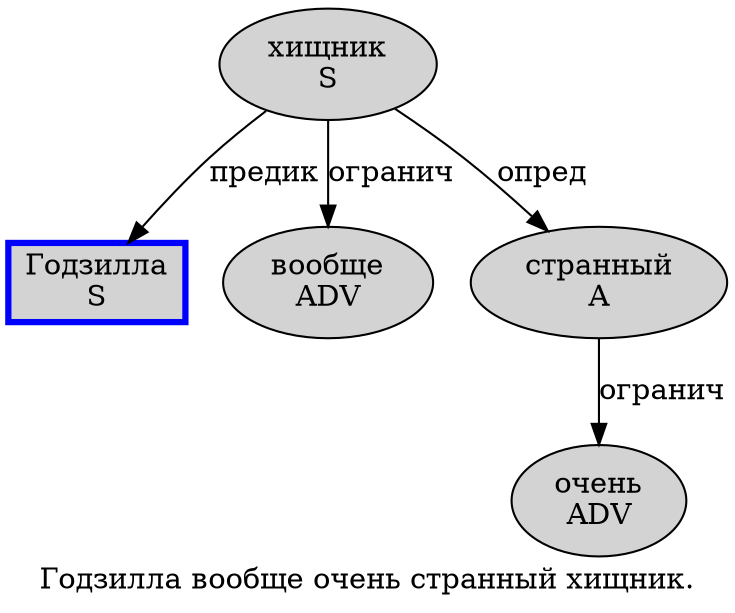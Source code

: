 digraph SENTENCE_4846 {
	graph [label="Годзилла вообще очень странный хищник."]
	node [style=filled]
		0 [label="Годзилла
S" color=blue fillcolor=lightgray penwidth=3 shape=box]
		1 [label="вообще
ADV" color="" fillcolor=lightgray penwidth=1 shape=ellipse]
		2 [label="очень
ADV" color="" fillcolor=lightgray penwidth=1 shape=ellipse]
		3 [label="странный
A" color="" fillcolor=lightgray penwidth=1 shape=ellipse]
		4 [label="хищник
S" color="" fillcolor=lightgray penwidth=1 shape=ellipse]
			4 -> 0 [label="предик"]
			4 -> 1 [label="огранич"]
			4 -> 3 [label="опред"]
			3 -> 2 [label="огранич"]
}